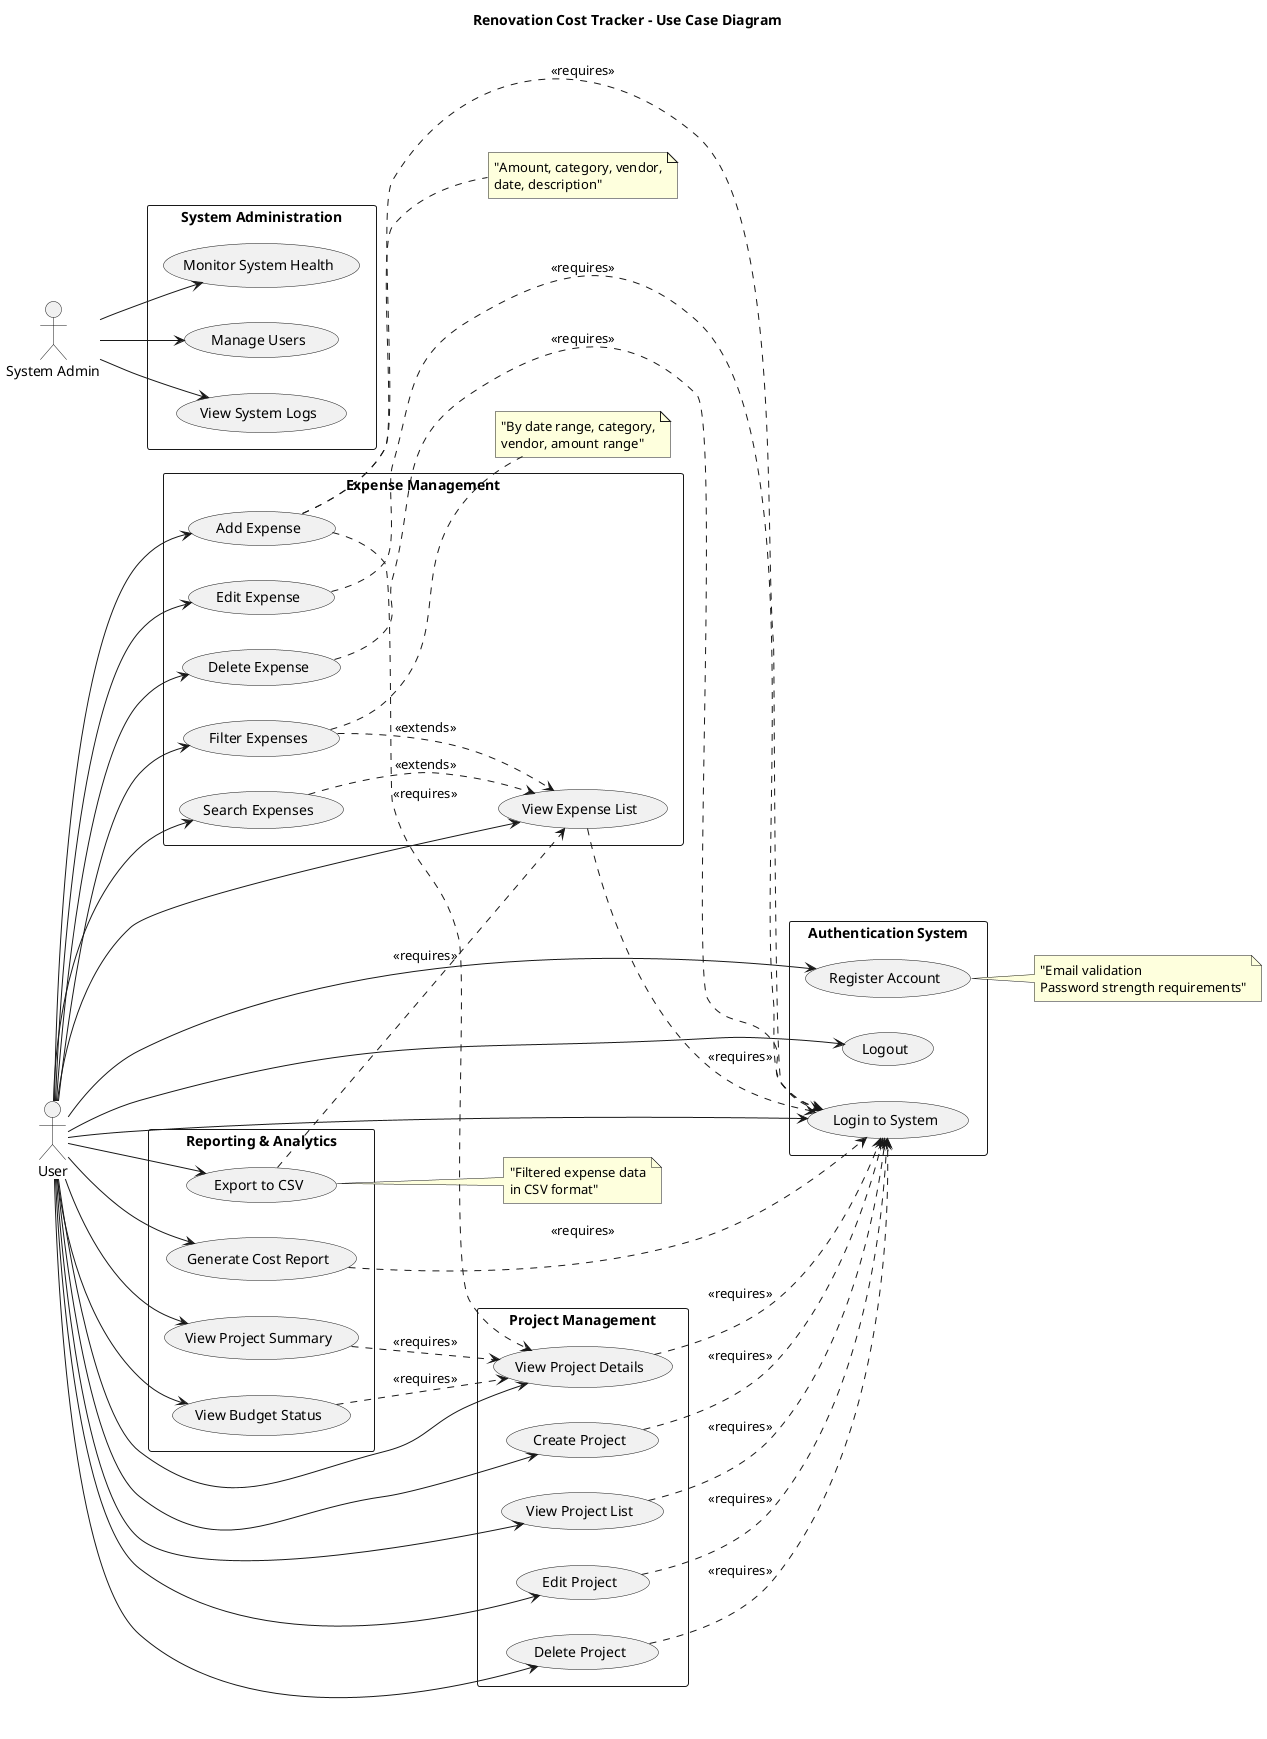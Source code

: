 @startuml
!define RECTANGLE class

title Renovation Cost Tracker - Use Case Diagram
left to right direction

actor "User" as user
actor "System Admin" as admin

rectangle "Authentication System" {
  usecase "Register Account" as UC1
  usecase "Login to System" as UC2
  usecase "Logout" as UC3
}

rectangle "Project Management" {
  usecase "Create Project" as UC4
  usecase "View Project List" as UC5
  usecase "View Project Details" as UC6
  usecase "Edit Project" as UC7
  usecase "Delete Project" as UC8
}

rectangle "Expense Management" {
  usecase "Add Expense" as UC9
  usecase "Edit Expense" as UC10
  usecase "Delete Expense" as UC11
  usecase "View Expense List" as UC12
  usecase "Filter Expenses" as UC13
  usecase "Search Expenses" as UC14
}

rectangle "Reporting & Analytics" {
  usecase "View Project Summary" as UC15
  usecase "Generate Cost Report" as UC16
  usecase "View Budget Status" as UC17
  usecase "Export to CSV" as UC18
}

rectangle "System Administration" {
  usecase "Monitor System Health" as UC19
  usecase "Manage Users" as UC20
  usecase "View System Logs" as UC21
}

' User relationships
user --> UC1
user --> UC2
user --> UC3
user --> UC4
user --> UC5
user --> UC6
user --> UC7
user --> UC8
user --> UC9
user --> UC10
user --> UC11
user --> UC12
user --> UC13
user --> UC14
user --> UC15
user --> UC16
user --> UC17
user --> UC18

' Admin relationships  
admin --> UC19
admin --> UC20
admin --> UC21

' Dependencies
UC4 ..> UC2 : <<requires>>
UC5 ..> UC2 : <<requires>>
UC6 ..> UC2 : <<requires>>
UC7 ..> UC2 : <<requires>>
UC8 ..> UC2 : <<requires>>
UC9 ..> UC2 : <<requires>>
UC9 ..> UC6 : <<requires>>
UC10 ..> UC2 : <<requires>>
UC11 ..> UC2 : <<requires>>
UC12 ..> UC2 : <<requires>>
UC13 ..> UC12 : <<extends>>
UC14 ..> UC12 : <<extends>>
UC15 ..> UC6 : <<requires>>
UC16 ..> UC2 : <<requires>>
UC17 ..> UC6 : <<requires>>
UC18 ..> UC12 : <<requires>>

note right of UC1 : "Email validation\nPassword strength requirements"
note right of UC9 : "Amount, category, vendor,\ndate, description"
note right of UC13 : "By date range, category,\nvendor, amount range"
note right of UC18 : "Filtered expense data\nin CSV format"

@enduml